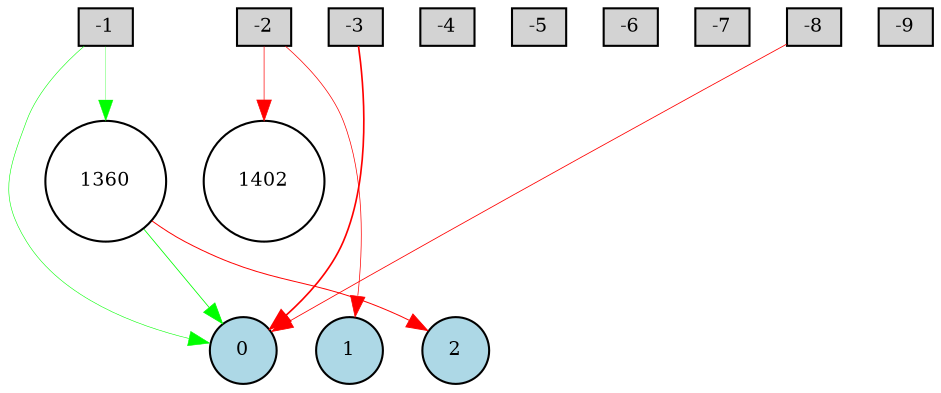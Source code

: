digraph {
	node [fontsize=9 height=0.2 shape=circle width=0.2]
	subgraph inputs {
		node [shape=box style=filled]
		rank=same
		-1 [fillcolor=lightgray]
		-2 [fillcolor=lightgray]
		-1 -> -2 [style=invis]
		-3 [fillcolor=lightgray]
		-2 -> -3 [style=invis]
		-4 [fillcolor=lightgray]
		-3 -> -4 [style=invis]
		-5 [fillcolor=lightgray]
		-4 -> -5 [style=invis]
		-6 [fillcolor=lightgray]
		-5 -> -6 [style=invis]
		-7 [fillcolor=lightgray]
		-6 -> -7 [style=invis]
		-8 [fillcolor=lightgray]
		-7 -> -8 [style=invis]
		-9 [fillcolor=lightgray]
		-8 -> -9 [style=invis]
	}
	subgraph outputs {
		node [style=filled]
		rank=same
		0 [fillcolor=lightblue fontsize=9 height=0.2 shape=circle width=0.2]
		1 [fillcolor=lightblue fontsize=9 height=0.2 shape=circle width=0.2]
		0 -> 1 [style=invis]
		2 [fillcolor=lightblue fontsize=9 height=0.2 shape=circle width=0.2]
		1 -> 2 [style=invis]
	}
	1360 [fillcolor=white style=filled]
	1402 [fillcolor=white style=filled]
	-1 -> 0 [color=green penwidth=0.2682290713744837 style=solid]
	-3 -> 0 [color=red penwidth=0.8014035000759856 style=solid]
	-2 -> 1 [color=red penwidth=0.34278482742254657 style=solid]
	-8 -> 0 [color=red penwidth=0.38953270319947253 style=solid]
	-1 -> 1360 [color=green penwidth=0.14903132741075029 style=solid]
	1360 -> 0 [color=green penwidth=0.38537497032836265 style=solid]
	-2 -> 1402 [color=red penwidth=0.3274564563655282 style=solid]
	1360 -> 2 [color=red penwidth=0.4667240092734952 style=solid]
}

